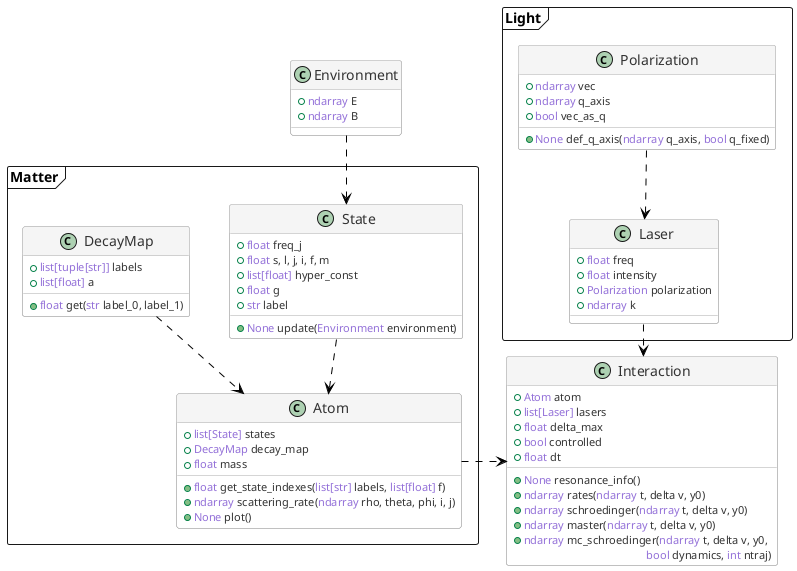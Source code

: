 @startuml
'https://plantuml.com/class-diagram
!theme reddress-lightblue
skinparam groupInheritance 2
skinparam classFontSize 14
skinparam classFontName Arial
skinparam classBackgroundColor %lighten("WhiteSmoke", 5)
skinparam classHeaderBackgroundColor WhiteSmoke
skinparam nodesep 40
skinparam ranksep 12
skinparam tabSize 1

package Light <<Frame>> {
    class Polarization {
        +<color:MediumPurple>ndarray</color> vec
        +<color:MediumPurple>ndarray</color> q_axis
        +<color:MediumPurple>bool</color> vec_as_q
        +<color:MediumPurple>None</color> def_q_axis(<color:MediumPurple>ndarray</color> q_axis, <color:MediumPurple>bool</color> q_fixed)
    }

    class Laser {
        +<color:MediumPurple>float</color> freq
        +<color:MediumPurple>float</color> intensity
        +<color:MediumPurple>Polarization</color> polarization
        +<color:MediumPurple>ndarray</color> k
    }

    Polarization ..> Laser
}

class Environment {
    +<color:MediumPurple>ndarray</color> E
    +<color:MediumPurple>ndarray</color> B
}

package Matter <<Frame>> {

    class State {
        +<color:MediumPurple>float</color> freq_j
        +<color:MediumPurple>float</color> s, l, j, i, f, m
        +<color:MediumPurple>list[float]</color> hyper_const
        +<color:MediumPurple>float</color> g
        +<color:MediumPurple>str</color> label
        +<color:MediumPurple>None</color> update(<color:MediumPurple>Environment</color> environment)
    }

    class DecayMap {
        +<color:MediumPurple>list[tuple[str]]</color> labels
        +<color:MediumPurple>list[float]</color> a
        +<color:MediumPurple>float</color> get(<color:MediumPurple>str</color> label_0, label_1)
    }

    class Atom {
        +<color:MediumPurple>list[State]</color> states
        +<color:MediumPurple>DecayMap</color> decay_map
        +<color:MediumPurple>float</color> mass
        +<color:MediumPurple>float</color> get_state_indexes(<color:MediumPurple>list[str]</color> labels, <color:MediumPurple>list[float]</color> f)
        +<color:MediumPurple>ndarray</color> scattering_rate(<color:MediumPurple>ndarray</color> rho, theta, phi, i, j)
        +<color:MediumPurple>None</color> plot()
    }

    Environment ..> State
    State ..> Atom
    DecayMap ..> Atom
}

class Interaction {
    +<color:MediumPurple>Atom</color> atom
    +<color:MediumPurple>list[Laser]</color> lasers
    +<color:MediumPurple>float</color> delta_max
    +<color:MediumPurple>bool</color> controlled
    +<color:MediumPurple>float</color> dt
    +<color:MediumPurple>None</color> resonance_info()
    +<color:MediumPurple>ndarray</color> rates(<color:MediumPurple>ndarray</color> t, delta v, y0)
    +<color:MediumPurple>ndarray</color> schroedinger(<color:MediumPurple>ndarray</color> t, delta v, y0)
    +<color:MediumPurple>ndarray</color> master(<color:MediumPurple>ndarray</color> t, delta v, y0)
    +<color:MediumPurple>ndarray</color> mc_schroedinger(<color:MediumPurple>ndarray</color> t, delta v, y0,
    \t\t\t\t\t\t\t\t\t\t\t\t\t\t\t\t\t\t\t\t\t\t\t\t\t\t\t\t\t\t\t\t\t\t\t\t\t\t\t\t\t\t\t<color:MediumPurple>bool</color> dynamics, <color:MediumPurple>int</color> ntraj)
}

Atom .> Interaction
Laser ..> Interaction

@enduml

